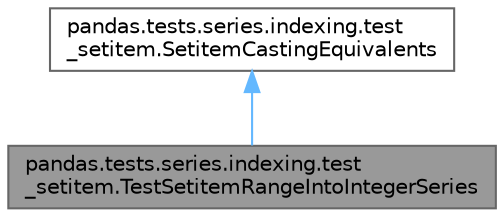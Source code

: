 digraph "pandas.tests.series.indexing.test_setitem.TestSetitemRangeIntoIntegerSeries"
{
 // LATEX_PDF_SIZE
  bgcolor="transparent";
  edge [fontname=Helvetica,fontsize=10,labelfontname=Helvetica,labelfontsize=10];
  node [fontname=Helvetica,fontsize=10,shape=box,height=0.2,width=0.4];
  Node1 [id="Node000001",label="pandas.tests.series.indexing.test\l_setitem.TestSetitemRangeIntoIntegerSeries",height=0.2,width=0.4,color="gray40", fillcolor="grey60", style="filled", fontcolor="black",tooltip=" "];
  Node2 -> Node1 [id="edge1_Node000001_Node000002",dir="back",color="steelblue1",style="solid",tooltip=" "];
  Node2 [id="Node000002",label="pandas.tests.series.indexing.test\l_setitem.SetitemCastingEquivalents",height=0.2,width=0.4,color="gray40", fillcolor="white", style="filled",URL="$da/d0b/classpandas_1_1tests_1_1series_1_1indexing_1_1test__setitem_1_1SetitemCastingEquivalents.html",tooltip=" "];
}
